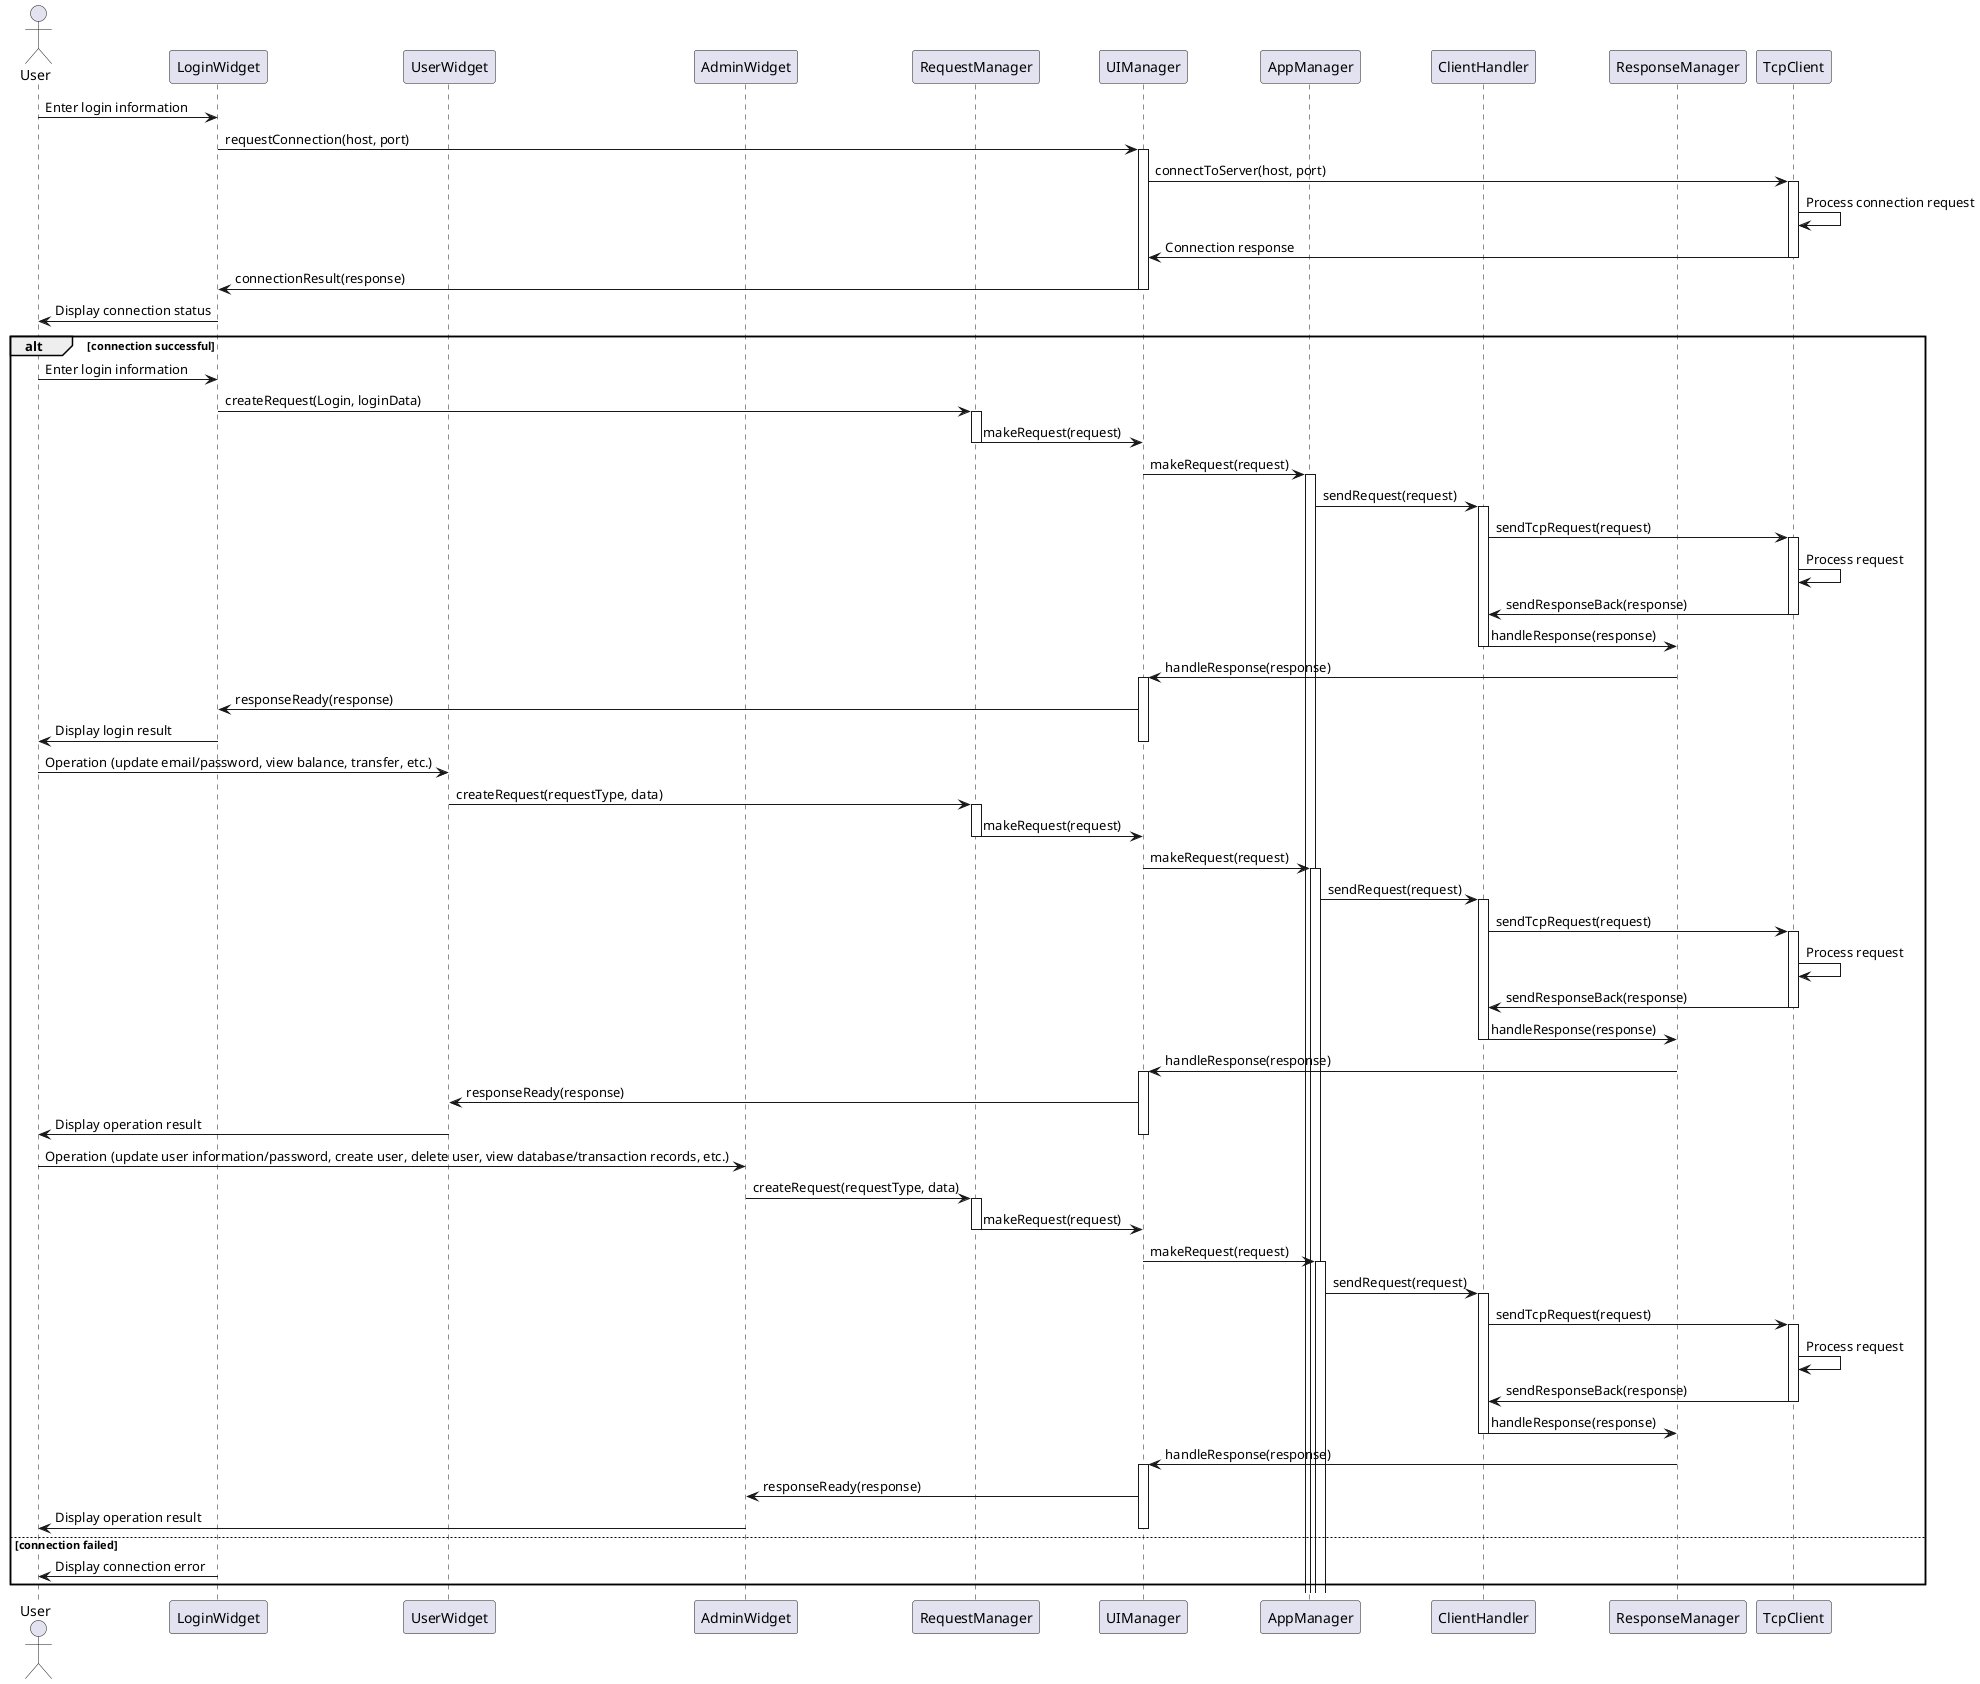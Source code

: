 @startuml
actor User
participant LoginWidget
participant UserWidget
participant AdminWidget
participant RequestManager
participant UIManager
participant AppManager
participant ClientHandler
participant ResponseManager
participant TcpClient

User -> LoginWidget: Enter login information
LoginWidget -> UIManager: requestConnection(host, port)
activate UIManager

UIManager -> TcpClient: connectToServer(host, port)
activate TcpClient

TcpClient -> TcpClient: Process connection request
TcpClient -> UIManager: Connection response
deactivate TcpClient

UIManager -> LoginWidget: connectionResult(response)
deactivate UIManager

LoginWidget -> User: Display connection status

alt connection successful
    User -> LoginWidget: Enter login information
    LoginWidget -> RequestManager: createRequest(Login, loginData)
    activate RequestManager

    RequestManager -> UIManager: makeRequest(request)
    deactivate RequestManager

    UIManager -> AppManager: makeRequest(request)
    activate AppManager

    AppManager -> ClientHandler: sendRequest(request)
    activate ClientHandler

    ClientHandler -> TcpClient: sendTcpRequest(request)
    activate TcpClient

    TcpClient -> TcpClient: Process request
    TcpClient -> ClientHandler: sendResponseBack(response)
    deactivate TcpClient

    ClientHandler -> ResponseManager: handleResponse(response)
    deactivate ClientHandler

    ResponseManager -> UIManager: handleResponse(response)
    activate UIManager

    UIManager -> LoginWidget: responseReady(response)
    LoginWidget -> User: Display login result
    deactivate UIManager

    User -> UserWidget: Operation (update email/password, view balance, transfer, etc.)
    UserWidget -> RequestManager: createRequest(requestType, data)
    activate RequestManager

    RequestManager -> UIManager: makeRequest(request)
    deactivate RequestManager

    UIManager -> AppManager: makeRequest(request)
    activate AppManager

    AppManager -> ClientHandler: sendRequest(request)
    activate ClientHandler

    ClientHandler -> TcpClient: sendTcpRequest(request)
    activate TcpClient

    TcpClient -> TcpClient: Process request
    TcpClient -> ClientHandler: sendResponseBack(response)
    deactivate TcpClient

    ClientHandler -> ResponseManager: handleResponse(response)
    deactivate ClientHandler

    ResponseManager -> UIManager: handleResponse(response)
    activate UIManager

    UIManager -> UserWidget: responseReady(response)
    UserWidget -> User: Display operation result
    deactivate UIManager

    User -> AdminWidget: Operation (update user information/password, create user, delete user, view database/transaction records, etc.)
    AdminWidget -> RequestManager: createRequest(requestType, data)
    activate RequestManager

    RequestManager -> UIManager: makeRequest(request)
    deactivate RequestManager

    UIManager -> AppManager: makeRequest(request)
    activate AppManager

    AppManager -> ClientHandler: sendRequest(request)
    activate ClientHandler

    ClientHandler -> TcpClient: sendTcpRequest(request)
    activate TcpClient

    TcpClient -> TcpClient: Process request
    TcpClient -> ClientHandler: sendResponseBack(response)
    deactivate TcpClient

    ClientHandler -> ResponseManager: handleResponse(response)
    deactivate ClientHandler

    ResponseManager -> UIManager: handleResponse(response)
    activate UIManager

    UIManager -> AdminWidget: responseReady(response)
    AdminWidget -> User: Display operation result
    deactivate UIManager
else connection failed
    LoginWidget -> User: Display connection error
end
@enduml